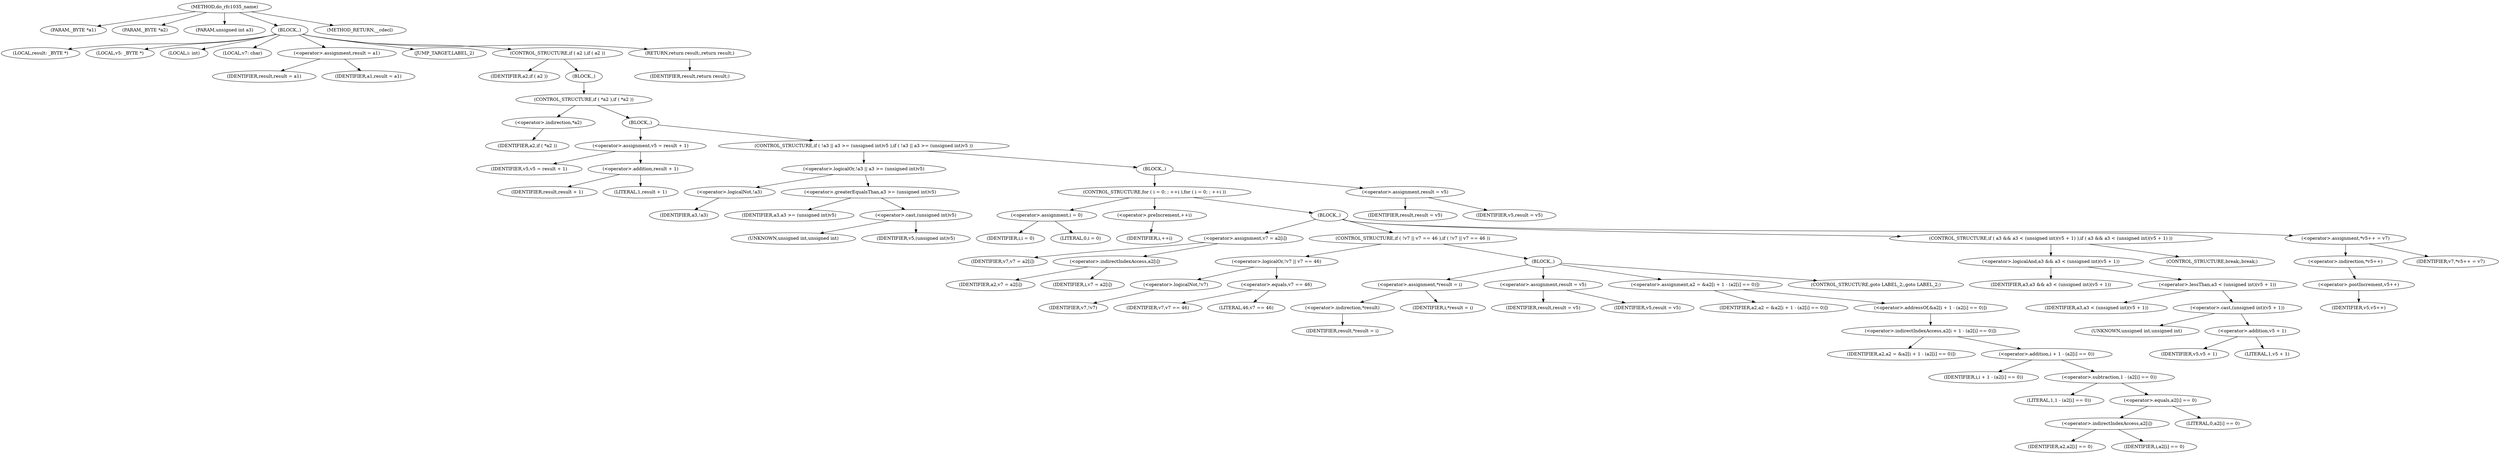 digraph do_rfc1035_name {  
"1000105" [label = "(METHOD,do_rfc1035_name)" ]
"1000106" [label = "(PARAM,_BYTE *a1)" ]
"1000107" [label = "(PARAM,_BYTE *a2)" ]
"1000108" [label = "(PARAM,unsigned int a3)" ]
"1000109" [label = "(BLOCK,,)" ]
"1000110" [label = "(LOCAL,result: _BYTE *)" ]
"1000111" [label = "(LOCAL,v5: _BYTE *)" ]
"1000112" [label = "(LOCAL,i: int)" ]
"1000113" [label = "(LOCAL,v7: char)" ]
"1000114" [label = "(<operator>.assignment,result = a1)" ]
"1000115" [label = "(IDENTIFIER,result,result = a1)" ]
"1000116" [label = "(IDENTIFIER,a1,result = a1)" ]
"1000117" [label = "(JUMP_TARGET,LABEL_2)" ]
"1000118" [label = "(CONTROL_STRUCTURE,if ( a2 ),if ( a2 ))" ]
"1000119" [label = "(IDENTIFIER,a2,if ( a2 ))" ]
"1000120" [label = "(BLOCK,,)" ]
"1000121" [label = "(CONTROL_STRUCTURE,if ( *a2 ),if ( *a2 ))" ]
"1000122" [label = "(<operator>.indirection,*a2)" ]
"1000123" [label = "(IDENTIFIER,a2,if ( *a2 ))" ]
"1000124" [label = "(BLOCK,,)" ]
"1000125" [label = "(<operator>.assignment,v5 = result + 1)" ]
"1000126" [label = "(IDENTIFIER,v5,v5 = result + 1)" ]
"1000127" [label = "(<operator>.addition,result + 1)" ]
"1000128" [label = "(IDENTIFIER,result,result + 1)" ]
"1000129" [label = "(LITERAL,1,result + 1)" ]
"1000130" [label = "(CONTROL_STRUCTURE,if ( !a3 || a3 >= (unsigned int)v5 ),if ( !a3 || a3 >= (unsigned int)v5 ))" ]
"1000131" [label = "(<operator>.logicalOr,!a3 || a3 >= (unsigned int)v5)" ]
"1000132" [label = "(<operator>.logicalNot,!a3)" ]
"1000133" [label = "(IDENTIFIER,a3,!a3)" ]
"1000134" [label = "(<operator>.greaterEqualsThan,a3 >= (unsigned int)v5)" ]
"1000135" [label = "(IDENTIFIER,a3,a3 >= (unsigned int)v5)" ]
"1000136" [label = "(<operator>.cast,(unsigned int)v5)" ]
"1000137" [label = "(UNKNOWN,unsigned int,unsigned int)" ]
"1000138" [label = "(IDENTIFIER,v5,(unsigned int)v5)" ]
"1000139" [label = "(BLOCK,,)" ]
"1000140" [label = "(CONTROL_STRUCTURE,for ( i = 0; ; ++i ),for ( i = 0; ; ++i ))" ]
"1000141" [label = "(<operator>.assignment,i = 0)" ]
"1000142" [label = "(IDENTIFIER,i,i = 0)" ]
"1000143" [label = "(LITERAL,0,i = 0)" ]
"1000144" [label = "(<operator>.preIncrement,++i)" ]
"1000145" [label = "(IDENTIFIER,i,++i)" ]
"1000146" [label = "(BLOCK,,)" ]
"1000147" [label = "(<operator>.assignment,v7 = a2[i])" ]
"1000148" [label = "(IDENTIFIER,v7,v7 = a2[i])" ]
"1000149" [label = "(<operator>.indirectIndexAccess,a2[i])" ]
"1000150" [label = "(IDENTIFIER,a2,v7 = a2[i])" ]
"1000151" [label = "(IDENTIFIER,i,v7 = a2[i])" ]
"1000152" [label = "(CONTROL_STRUCTURE,if ( !v7 || v7 == 46 ),if ( !v7 || v7 == 46 ))" ]
"1000153" [label = "(<operator>.logicalOr,!v7 || v7 == 46)" ]
"1000154" [label = "(<operator>.logicalNot,!v7)" ]
"1000155" [label = "(IDENTIFIER,v7,!v7)" ]
"1000156" [label = "(<operator>.equals,v7 == 46)" ]
"1000157" [label = "(IDENTIFIER,v7,v7 == 46)" ]
"1000158" [label = "(LITERAL,46,v7 == 46)" ]
"1000159" [label = "(BLOCK,,)" ]
"1000160" [label = "(<operator>.assignment,*result = i)" ]
"1000161" [label = "(<operator>.indirection,*result)" ]
"1000162" [label = "(IDENTIFIER,result,*result = i)" ]
"1000163" [label = "(IDENTIFIER,i,*result = i)" ]
"1000164" [label = "(<operator>.assignment,result = v5)" ]
"1000165" [label = "(IDENTIFIER,result,result = v5)" ]
"1000166" [label = "(IDENTIFIER,v5,result = v5)" ]
"1000167" [label = "(<operator>.assignment,a2 = &a2[i + 1 - (a2[i] == 0)])" ]
"1000168" [label = "(IDENTIFIER,a2,a2 = &a2[i + 1 - (a2[i] == 0)])" ]
"1000169" [label = "(<operator>.addressOf,&a2[i + 1 - (a2[i] == 0)])" ]
"1000170" [label = "(<operator>.indirectIndexAccess,a2[i + 1 - (a2[i] == 0)])" ]
"1000171" [label = "(IDENTIFIER,a2,a2 = &a2[i + 1 - (a2[i] == 0)])" ]
"1000172" [label = "(<operator>.addition,i + 1 - (a2[i] == 0))" ]
"1000173" [label = "(IDENTIFIER,i,i + 1 - (a2[i] == 0))" ]
"1000174" [label = "(<operator>.subtraction,1 - (a2[i] == 0))" ]
"1000175" [label = "(LITERAL,1,1 - (a2[i] == 0))" ]
"1000176" [label = "(<operator>.equals,a2[i] == 0)" ]
"1000177" [label = "(<operator>.indirectIndexAccess,a2[i])" ]
"1000178" [label = "(IDENTIFIER,a2,a2[i] == 0)" ]
"1000179" [label = "(IDENTIFIER,i,a2[i] == 0)" ]
"1000180" [label = "(LITERAL,0,a2[i] == 0)" ]
"1000181" [label = "(CONTROL_STRUCTURE,goto LABEL_2;,goto LABEL_2;)" ]
"1000182" [label = "(CONTROL_STRUCTURE,if ( a3 && a3 < (unsigned int)(v5 + 1) ),if ( a3 && a3 < (unsigned int)(v5 + 1) ))" ]
"1000183" [label = "(<operator>.logicalAnd,a3 && a3 < (unsigned int)(v5 + 1))" ]
"1000184" [label = "(IDENTIFIER,a3,a3 && a3 < (unsigned int)(v5 + 1))" ]
"1000185" [label = "(<operator>.lessThan,a3 < (unsigned int)(v5 + 1))" ]
"1000186" [label = "(IDENTIFIER,a3,a3 < (unsigned int)(v5 + 1))" ]
"1000187" [label = "(<operator>.cast,(unsigned int)(v5 + 1))" ]
"1000188" [label = "(UNKNOWN,unsigned int,unsigned int)" ]
"1000189" [label = "(<operator>.addition,v5 + 1)" ]
"1000190" [label = "(IDENTIFIER,v5,v5 + 1)" ]
"1000191" [label = "(LITERAL,1,v5 + 1)" ]
"1000192" [label = "(CONTROL_STRUCTURE,break;,break;)" ]
"1000193" [label = "(<operator>.assignment,*v5++ = v7)" ]
"1000194" [label = "(<operator>.indirection,*v5++)" ]
"1000195" [label = "(<operator>.postIncrement,v5++)" ]
"1000196" [label = "(IDENTIFIER,v5,v5++)" ]
"1000197" [label = "(IDENTIFIER,v7,*v5++ = v7)" ]
"1000198" [label = "(<operator>.assignment,result = v5)" ]
"1000199" [label = "(IDENTIFIER,result,result = v5)" ]
"1000200" [label = "(IDENTIFIER,v5,result = v5)" ]
"1000201" [label = "(RETURN,return result;,return result;)" ]
"1000202" [label = "(IDENTIFIER,result,return result;)" ]
"1000203" [label = "(METHOD_RETURN,__cdecl)" ]
  "1000105" -> "1000106" 
  "1000105" -> "1000107" 
  "1000105" -> "1000108" 
  "1000105" -> "1000109" 
  "1000105" -> "1000203" 
  "1000109" -> "1000110" 
  "1000109" -> "1000111" 
  "1000109" -> "1000112" 
  "1000109" -> "1000113" 
  "1000109" -> "1000114" 
  "1000109" -> "1000117" 
  "1000109" -> "1000118" 
  "1000109" -> "1000201" 
  "1000114" -> "1000115" 
  "1000114" -> "1000116" 
  "1000118" -> "1000119" 
  "1000118" -> "1000120" 
  "1000120" -> "1000121" 
  "1000121" -> "1000122" 
  "1000121" -> "1000124" 
  "1000122" -> "1000123" 
  "1000124" -> "1000125" 
  "1000124" -> "1000130" 
  "1000125" -> "1000126" 
  "1000125" -> "1000127" 
  "1000127" -> "1000128" 
  "1000127" -> "1000129" 
  "1000130" -> "1000131" 
  "1000130" -> "1000139" 
  "1000131" -> "1000132" 
  "1000131" -> "1000134" 
  "1000132" -> "1000133" 
  "1000134" -> "1000135" 
  "1000134" -> "1000136" 
  "1000136" -> "1000137" 
  "1000136" -> "1000138" 
  "1000139" -> "1000140" 
  "1000139" -> "1000198" 
  "1000140" -> "1000141" 
  "1000140" -> "1000144" 
  "1000140" -> "1000146" 
  "1000141" -> "1000142" 
  "1000141" -> "1000143" 
  "1000144" -> "1000145" 
  "1000146" -> "1000147" 
  "1000146" -> "1000152" 
  "1000146" -> "1000182" 
  "1000146" -> "1000193" 
  "1000147" -> "1000148" 
  "1000147" -> "1000149" 
  "1000149" -> "1000150" 
  "1000149" -> "1000151" 
  "1000152" -> "1000153" 
  "1000152" -> "1000159" 
  "1000153" -> "1000154" 
  "1000153" -> "1000156" 
  "1000154" -> "1000155" 
  "1000156" -> "1000157" 
  "1000156" -> "1000158" 
  "1000159" -> "1000160" 
  "1000159" -> "1000164" 
  "1000159" -> "1000167" 
  "1000159" -> "1000181" 
  "1000160" -> "1000161" 
  "1000160" -> "1000163" 
  "1000161" -> "1000162" 
  "1000164" -> "1000165" 
  "1000164" -> "1000166" 
  "1000167" -> "1000168" 
  "1000167" -> "1000169" 
  "1000169" -> "1000170" 
  "1000170" -> "1000171" 
  "1000170" -> "1000172" 
  "1000172" -> "1000173" 
  "1000172" -> "1000174" 
  "1000174" -> "1000175" 
  "1000174" -> "1000176" 
  "1000176" -> "1000177" 
  "1000176" -> "1000180" 
  "1000177" -> "1000178" 
  "1000177" -> "1000179" 
  "1000182" -> "1000183" 
  "1000182" -> "1000192" 
  "1000183" -> "1000184" 
  "1000183" -> "1000185" 
  "1000185" -> "1000186" 
  "1000185" -> "1000187" 
  "1000187" -> "1000188" 
  "1000187" -> "1000189" 
  "1000189" -> "1000190" 
  "1000189" -> "1000191" 
  "1000193" -> "1000194" 
  "1000193" -> "1000197" 
  "1000194" -> "1000195" 
  "1000195" -> "1000196" 
  "1000198" -> "1000199" 
  "1000198" -> "1000200" 
  "1000201" -> "1000202" 
}
